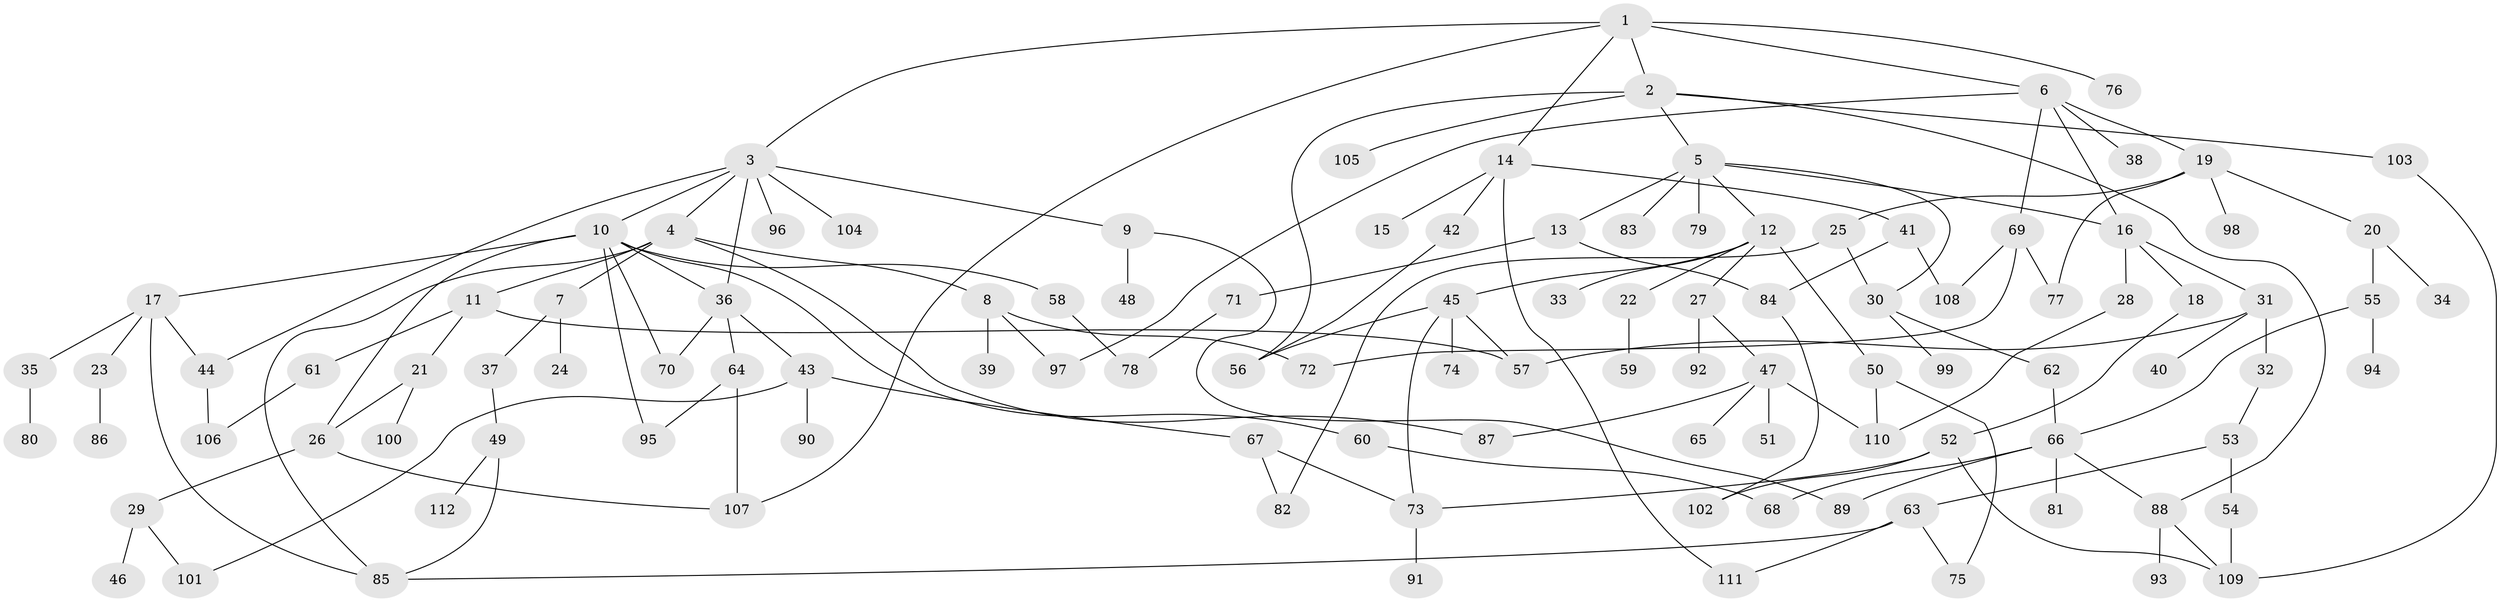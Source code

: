 // Generated by graph-tools (version 1.1) at 2025/25/03/09/25 03:25:33]
// undirected, 112 vertices, 151 edges
graph export_dot {
graph [start="1"]
  node [color=gray90,style=filled];
  1;
  2;
  3;
  4;
  5;
  6;
  7;
  8;
  9;
  10;
  11;
  12;
  13;
  14;
  15;
  16;
  17;
  18;
  19;
  20;
  21;
  22;
  23;
  24;
  25;
  26;
  27;
  28;
  29;
  30;
  31;
  32;
  33;
  34;
  35;
  36;
  37;
  38;
  39;
  40;
  41;
  42;
  43;
  44;
  45;
  46;
  47;
  48;
  49;
  50;
  51;
  52;
  53;
  54;
  55;
  56;
  57;
  58;
  59;
  60;
  61;
  62;
  63;
  64;
  65;
  66;
  67;
  68;
  69;
  70;
  71;
  72;
  73;
  74;
  75;
  76;
  77;
  78;
  79;
  80;
  81;
  82;
  83;
  84;
  85;
  86;
  87;
  88;
  89;
  90;
  91;
  92;
  93;
  94;
  95;
  96;
  97;
  98;
  99;
  100;
  101;
  102;
  103;
  104;
  105;
  106;
  107;
  108;
  109;
  110;
  111;
  112;
  1 -- 2;
  1 -- 3;
  1 -- 6;
  1 -- 14;
  1 -- 76;
  1 -- 107;
  2 -- 5;
  2 -- 88;
  2 -- 103;
  2 -- 105;
  2 -- 56;
  3 -- 4;
  3 -- 9;
  3 -- 10;
  3 -- 36;
  3 -- 96;
  3 -- 104;
  3 -- 44;
  4 -- 7;
  4 -- 8;
  4 -- 11;
  4 -- 87;
  4 -- 85;
  5 -- 12;
  5 -- 13;
  5 -- 30;
  5 -- 79;
  5 -- 83;
  5 -- 16;
  6 -- 16;
  6 -- 19;
  6 -- 38;
  6 -- 69;
  6 -- 97;
  7 -- 24;
  7 -- 37;
  8 -- 39;
  8 -- 72;
  8 -- 97;
  9 -- 48;
  9 -- 89;
  10 -- 17;
  10 -- 58;
  10 -- 60;
  10 -- 95;
  10 -- 70;
  10 -- 36;
  10 -- 26;
  11 -- 21;
  11 -- 61;
  11 -- 57;
  12 -- 22;
  12 -- 27;
  12 -- 33;
  12 -- 45;
  12 -- 50;
  13 -- 71;
  13 -- 84;
  14 -- 15;
  14 -- 41;
  14 -- 42;
  14 -- 111;
  16 -- 18;
  16 -- 28;
  16 -- 31;
  17 -- 23;
  17 -- 35;
  17 -- 44;
  17 -- 85;
  18 -- 52;
  19 -- 20;
  19 -- 25;
  19 -- 98;
  19 -- 77;
  20 -- 34;
  20 -- 55;
  21 -- 26;
  21 -- 100;
  22 -- 59;
  23 -- 86;
  25 -- 30;
  25 -- 82;
  26 -- 29;
  26 -- 107;
  27 -- 47;
  27 -- 92;
  28 -- 110;
  29 -- 46;
  29 -- 101;
  30 -- 62;
  30 -- 99;
  31 -- 32;
  31 -- 40;
  31 -- 57;
  32 -- 53;
  35 -- 80;
  36 -- 43;
  36 -- 64;
  36 -- 70;
  37 -- 49;
  41 -- 108;
  41 -- 84;
  42 -- 56;
  43 -- 67;
  43 -- 90;
  43 -- 101;
  44 -- 106;
  45 -- 57;
  45 -- 73;
  45 -- 74;
  45 -- 56;
  47 -- 51;
  47 -- 65;
  47 -- 110;
  47 -- 87;
  49 -- 112;
  49 -- 85;
  50 -- 75;
  50 -- 110;
  52 -- 102;
  52 -- 73;
  52 -- 109;
  53 -- 54;
  53 -- 63;
  54 -- 109;
  55 -- 66;
  55 -- 94;
  58 -- 78;
  60 -- 68;
  61 -- 106;
  62 -- 66;
  63 -- 75;
  63 -- 85;
  63 -- 111;
  64 -- 95;
  64 -- 107;
  66 -- 68;
  66 -- 81;
  66 -- 89;
  66 -- 88;
  67 -- 82;
  67 -- 73;
  69 -- 77;
  69 -- 72;
  69 -- 108;
  71 -- 78;
  73 -- 91;
  84 -- 102;
  88 -- 93;
  88 -- 109;
  103 -- 109;
}
